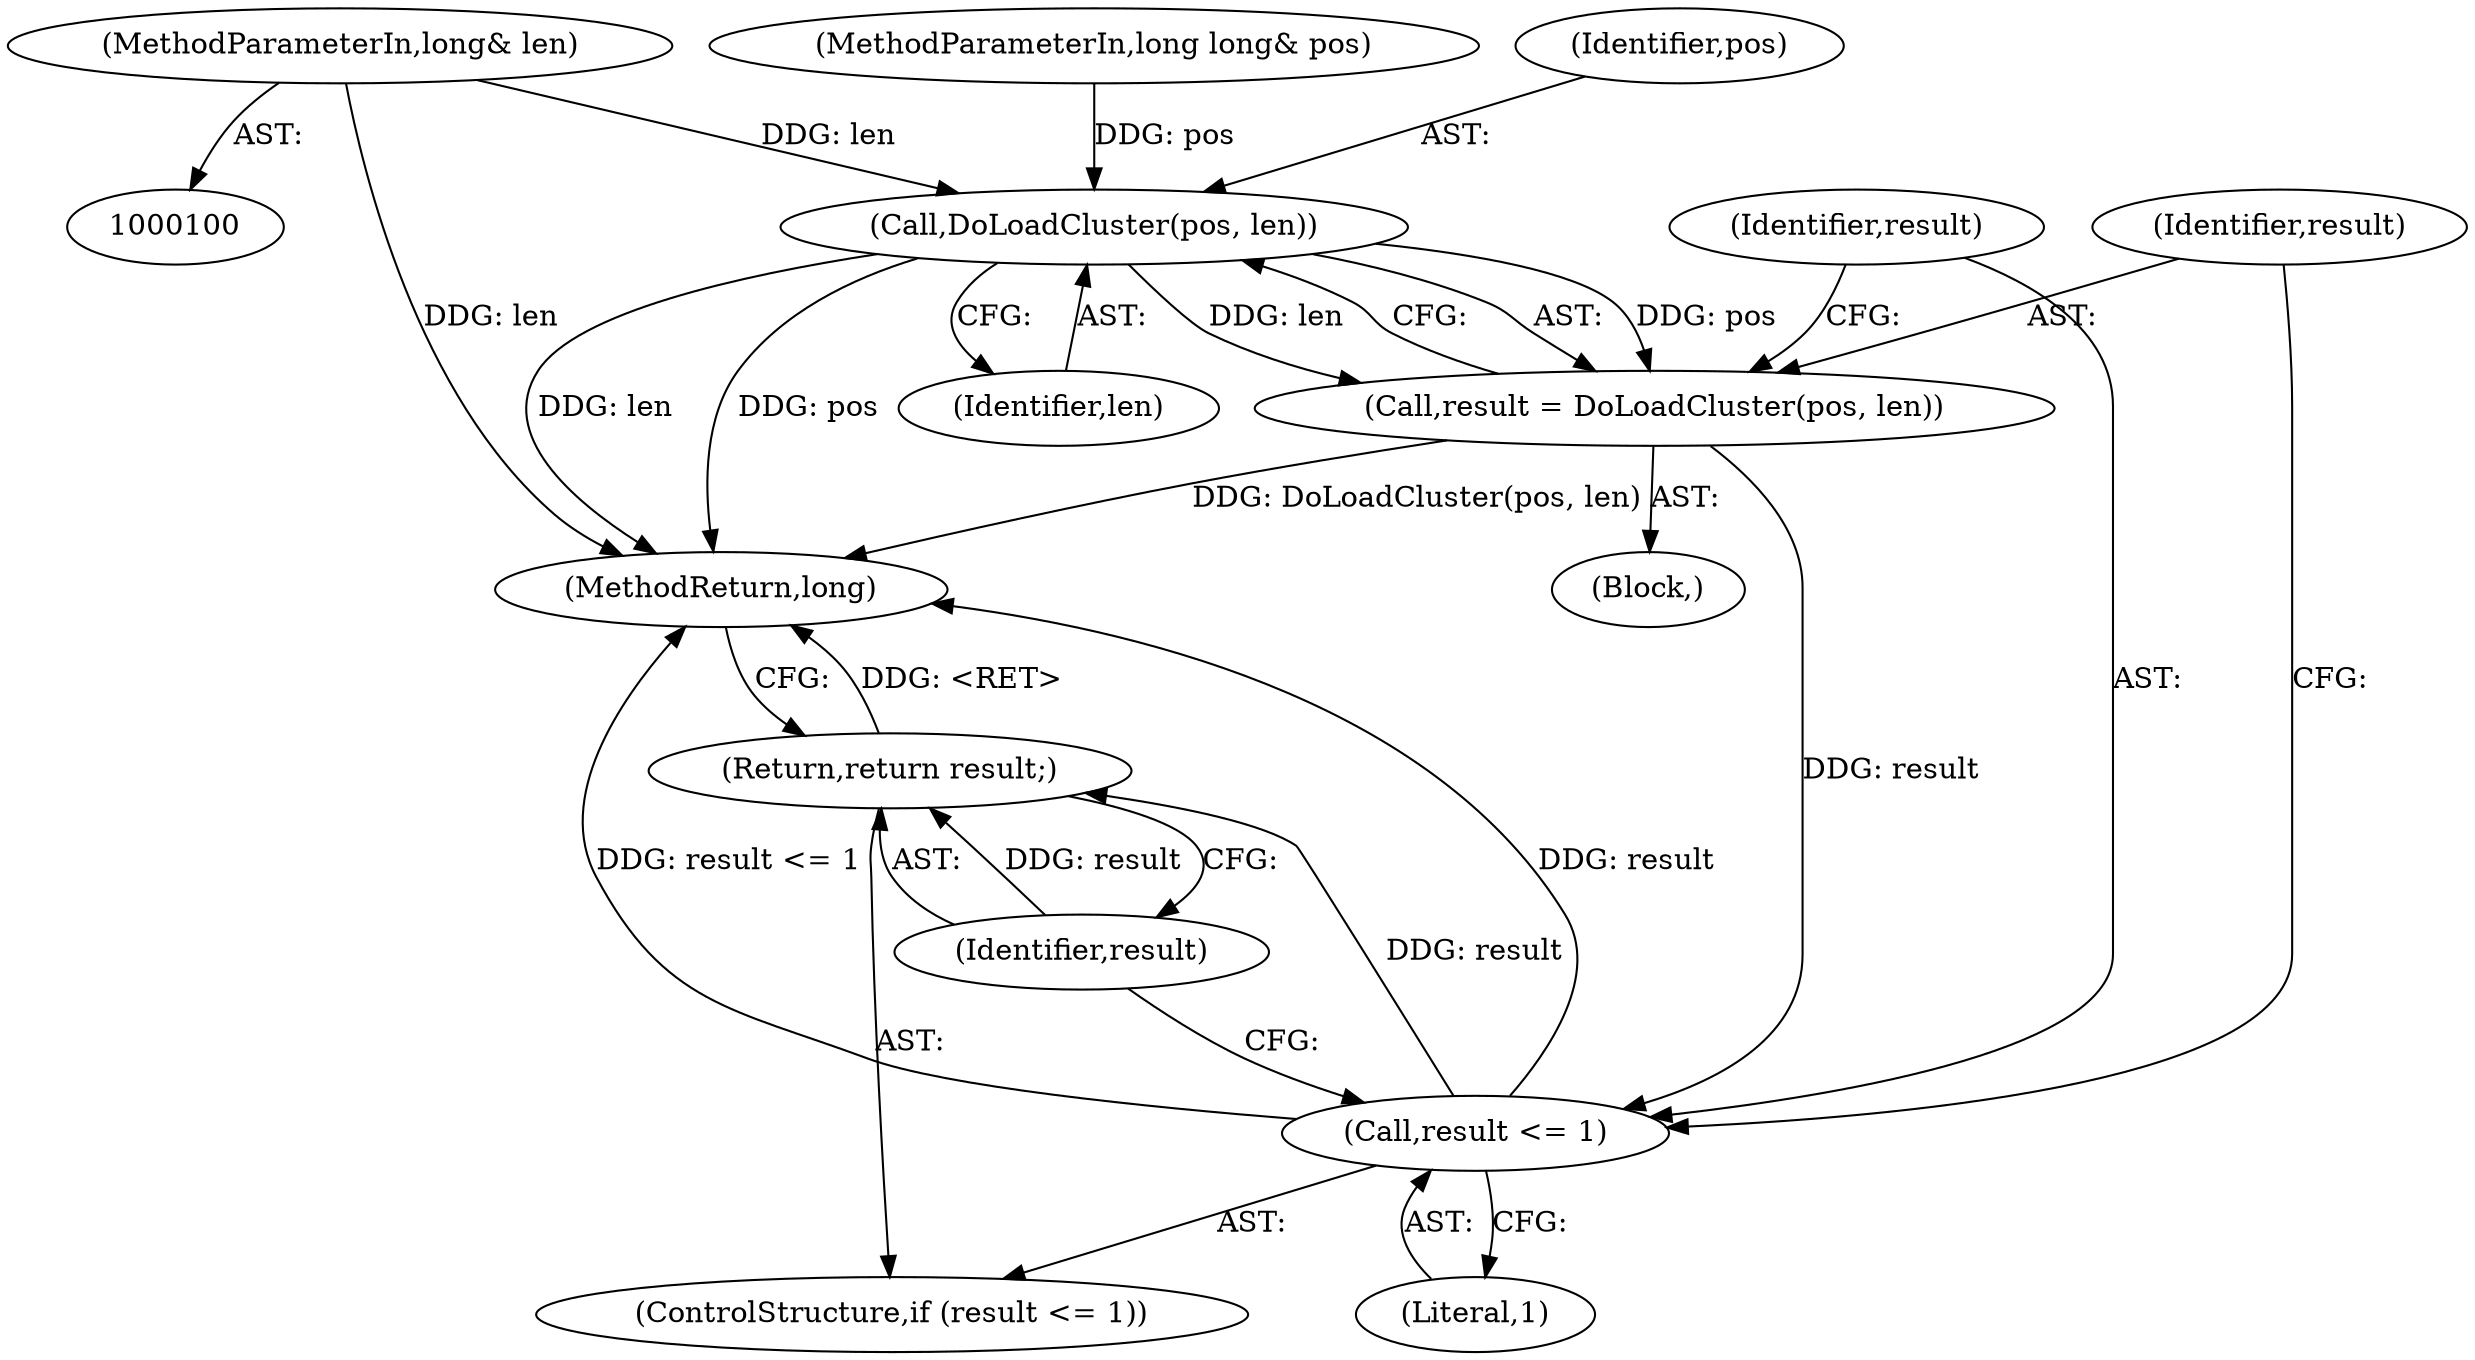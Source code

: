 digraph "1_Android_04839626ed859623901ebd3a5fd483982186b59d_158@del" {
"1000102" [label="(MethodParameterIn,long& len)"];
"1000109" [label="(Call,DoLoadCluster(pos, len))"];
"1000107" [label="(Call,result = DoLoadCluster(pos, len))"];
"1000113" [label="(Call,result <= 1)"];
"1000116" [label="(Return,return result;)"];
"1000115" [label="(Literal,1)"];
"1000102" [label="(MethodParameterIn,long& len)"];
"1000105" [label="(Block,)"];
"1000111" [label="(Identifier,len)"];
"1000117" [label="(Identifier,result)"];
"1000107" [label="(Call,result = DoLoadCluster(pos, len))"];
"1000118" [label="(MethodReturn,long)"];
"1000114" [label="(Identifier,result)"];
"1000108" [label="(Identifier,result)"];
"1000113" [label="(Call,result <= 1)"];
"1000109" [label="(Call,DoLoadCluster(pos, len))"];
"1000110" [label="(Identifier,pos)"];
"1000112" [label="(ControlStructure,if (result <= 1))"];
"1000116" [label="(Return,return result;)"];
"1000101" [label="(MethodParameterIn,long long& pos)"];
"1000102" -> "1000100"  [label="AST: "];
"1000102" -> "1000118"  [label="DDG: len"];
"1000102" -> "1000109"  [label="DDG: len"];
"1000109" -> "1000107"  [label="AST: "];
"1000109" -> "1000111"  [label="CFG: "];
"1000110" -> "1000109"  [label="AST: "];
"1000111" -> "1000109"  [label="AST: "];
"1000107" -> "1000109"  [label="CFG: "];
"1000109" -> "1000118"  [label="DDG: len"];
"1000109" -> "1000118"  [label="DDG: pos"];
"1000109" -> "1000107"  [label="DDG: pos"];
"1000109" -> "1000107"  [label="DDG: len"];
"1000101" -> "1000109"  [label="DDG: pos"];
"1000107" -> "1000105"  [label="AST: "];
"1000108" -> "1000107"  [label="AST: "];
"1000114" -> "1000107"  [label="CFG: "];
"1000107" -> "1000118"  [label="DDG: DoLoadCluster(pos, len)"];
"1000107" -> "1000113"  [label="DDG: result"];
"1000113" -> "1000112"  [label="AST: "];
"1000113" -> "1000115"  [label="CFG: "];
"1000114" -> "1000113"  [label="AST: "];
"1000115" -> "1000113"  [label="AST: "];
"1000108" -> "1000113"  [label="CFG: "];
"1000117" -> "1000113"  [label="CFG: "];
"1000113" -> "1000118"  [label="DDG: result"];
"1000113" -> "1000118"  [label="DDG: result <= 1"];
"1000113" -> "1000116"  [label="DDG: result"];
"1000116" -> "1000112"  [label="AST: "];
"1000116" -> "1000117"  [label="CFG: "];
"1000117" -> "1000116"  [label="AST: "];
"1000118" -> "1000116"  [label="CFG: "];
"1000116" -> "1000118"  [label="DDG: <RET>"];
"1000117" -> "1000116"  [label="DDG: result"];
}
